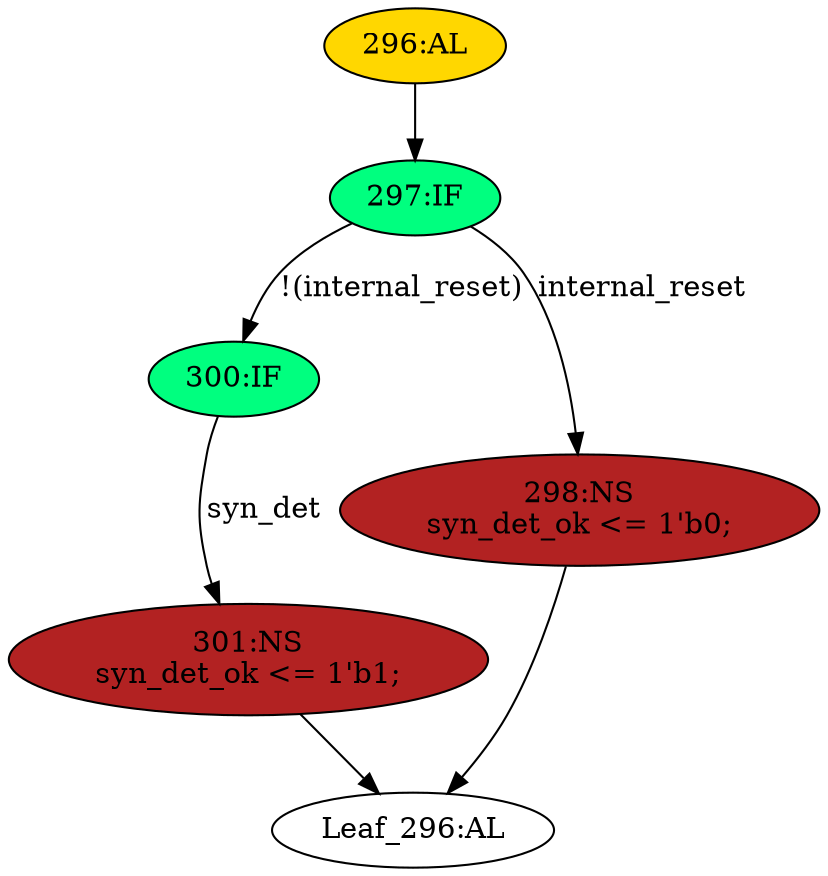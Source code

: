 strict digraph "" {
	node [label="\N"];
	"Leaf_296:AL"	 [def_var="['syn_det_ok']",
		label="Leaf_296:AL"];
	"300:IF"	 [ast="<pyverilog.vparser.ast.IfStatement object at 0x7f1e4d7e2bd0>",
		fillcolor=springgreen,
		label="300:IF",
		statements="[]",
		style=filled,
		typ=IfStatement];
	"301:NS"	 [ast="<pyverilog.vparser.ast.NonblockingSubstitution object at 0x7f1e4d7e2c90>",
		fillcolor=firebrick,
		label="301:NS
syn_det_ok <= 1'b1;",
		statements="[<pyverilog.vparser.ast.NonblockingSubstitution object at 0x7f1e4d7e2c90>]",
		style=filled,
		typ=NonblockingSubstitution];
	"300:IF" -> "301:NS"	 [cond="['syn_det']",
		label=syn_det,
		lineno=300];
	"296:AL"	 [ast="<pyverilog.vparser.ast.Always object at 0x7f1e4d7e2e50>",
		clk_sens=False,
		fillcolor=gold,
		label="296:AL",
		sens="['cclk', 'internal_reset']",
		statements="[]",
		style=filled,
		typ=Always,
		use_var="['internal_reset', 'syn_det']"];
	"297:IF"	 [ast="<pyverilog.vparser.ast.IfStatement object at 0x7f1e4d7e7050>",
		fillcolor=springgreen,
		label="297:IF",
		statements="[]",
		style=filled,
		typ=IfStatement];
	"296:AL" -> "297:IF"	 [cond="[]",
		lineno=None];
	"301:NS" -> "Leaf_296:AL"	 [cond="[]",
		lineno=None];
	"298:NS"	 [ast="<pyverilog.vparser.ast.NonblockingSubstitution object at 0x7f1e4d7e7090>",
		fillcolor=firebrick,
		label="298:NS
syn_det_ok <= 1'b0;",
		statements="[<pyverilog.vparser.ast.NonblockingSubstitution object at 0x7f1e4d7e7090>]",
		style=filled,
		typ=NonblockingSubstitution];
	"298:NS" -> "Leaf_296:AL"	 [cond="[]",
		lineno=None];
	"297:IF" -> "300:IF"	 [cond="['internal_reset']",
		label="!(internal_reset)",
		lineno=297];
	"297:IF" -> "298:NS"	 [cond="['internal_reset']",
		label=internal_reset,
		lineno=297];
}
